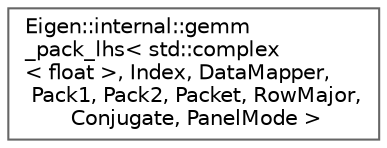 digraph "Graphical Class Hierarchy"
{
 // LATEX_PDF_SIZE
  bgcolor="transparent";
  edge [fontname=Helvetica,fontsize=10,labelfontname=Helvetica,labelfontsize=10];
  node [fontname=Helvetica,fontsize=10,shape=box,height=0.2,width=0.4];
  rankdir="LR";
  Node0 [id="Node000000",label="Eigen::internal::gemm\l_pack_lhs\< std::complex\l\< float \>, Index, DataMapper,\l Pack1, Pack2, Packet, RowMajor,\l Conjugate, PanelMode \>",height=0.2,width=0.4,color="grey40", fillcolor="white", style="filled",URL="$structEigen_1_1internal_1_1gemm__pack__lhs_3_01std_1_1complex_3_01float_01_4_00_01Index_00_01Dat1b50eb7dab76147e9252c03db8e4085f.html",tooltip=" "];
}
